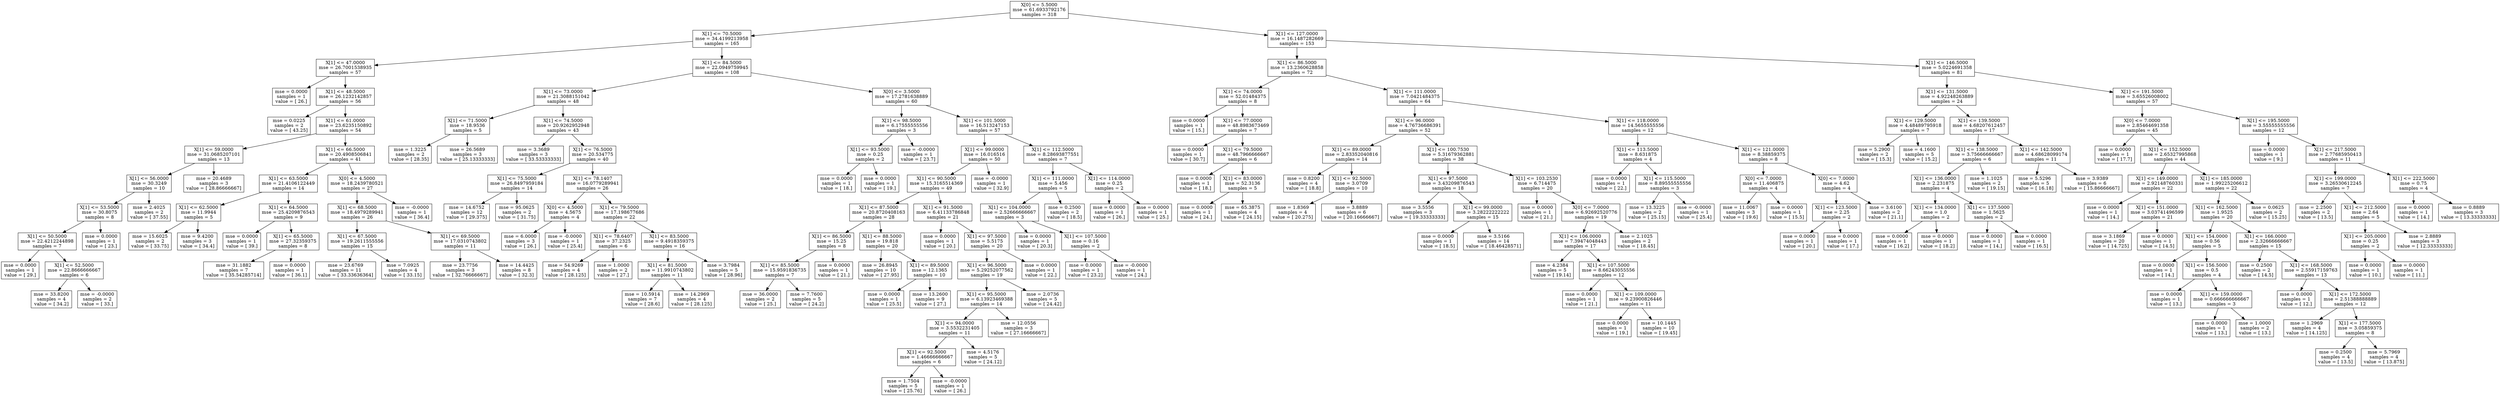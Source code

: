 digraph Tree {
0 [label="X[0] <= 5.5000\nmse = 61.6933792176\nsamples = 318", shape="box"] ;
1 [label="X[1] <= 70.5000\nmse = 34.4199213958\nsamples = 165", shape="box"] ;
0 -> 1 ;
2 [label="X[1] <= 47.0000\nmse = 26.7001538935\nsamples = 57", shape="box"] ;
1 -> 2 ;
3 [label="mse = 0.0000\nsamples = 1\nvalue = [ 26.]", shape="box"] ;
2 -> 3 ;
4 [label="X[1] <= 48.5000\nmse = 26.1232142857\nsamples = 56", shape="box"] ;
2 -> 4 ;
5 [label="mse = 0.0225\nsamples = 2\nvalue = [ 43.25]", shape="box"] ;
4 -> 5 ;
6 [label="X[1] <= 61.0000\nmse = 23.6235150892\nsamples = 54", shape="box"] ;
4 -> 6 ;
7 [label="X[1] <= 59.0000\nmse = 31.0685207101\nsamples = 13", shape="box"] ;
6 -> 7 ;
8 [label="X[1] <= 56.0000\nmse = 30.3249\nsamples = 10", shape="box"] ;
7 -> 8 ;
9 [label="X[1] <= 53.5000\nmse = 30.8075\nsamples = 8", shape="box"] ;
8 -> 9 ;
10 [label="X[1] <= 50.5000\nmse = 22.4212244898\nsamples = 7", shape="box"] ;
9 -> 10 ;
11 [label="mse = 0.0000\nsamples = 1\nvalue = [ 29.]", shape="box"] ;
10 -> 11 ;
12 [label="X[1] <= 52.5000\nmse = 22.8666666667\nsamples = 6", shape="box"] ;
10 -> 12 ;
13 [label="mse = 33.8200\nsamples = 4\nvalue = [ 34.2]", shape="box"] ;
12 -> 13 ;
14 [label="mse = -0.0000\nsamples = 2\nvalue = [ 33.]", shape="box"] ;
12 -> 14 ;
15 [label="mse = 0.0000\nsamples = 1\nvalue = [ 23.]", shape="box"] ;
9 -> 15 ;
16 [label="mse = 2.4025\nsamples = 2\nvalue = [ 37.55]", shape="box"] ;
8 -> 16 ;
17 [label="mse = 20.4689\nsamples = 3\nvalue = [ 28.86666667]", shape="box"] ;
7 -> 17 ;
18 [label="X[1] <= 66.5000\nmse = 20.4908506841\nsamples = 41", shape="box"] ;
6 -> 18 ;
19 [label="X[1] <= 63.5000\nmse = 21.4106122449\nsamples = 14", shape="box"] ;
18 -> 19 ;
20 [label="X[1] <= 62.5000\nmse = 11.9944\nsamples = 5", shape="box"] ;
19 -> 20 ;
21 [label="mse = 15.6025\nsamples = 2\nvalue = [ 33.75]", shape="box"] ;
20 -> 21 ;
22 [label="mse = 9.4200\nsamples = 3\nvalue = [ 34.4]", shape="box"] ;
20 -> 22 ;
23 [label="X[1] <= 64.5000\nmse = 25.4209876543\nsamples = 9", shape="box"] ;
19 -> 23 ;
24 [label="mse = 0.0000\nsamples = 1\nvalue = [ 39.]", shape="box"] ;
23 -> 24 ;
25 [label="X[1] <= 65.5000\nmse = 27.32359375\nsamples = 8", shape="box"] ;
23 -> 25 ;
26 [label="mse = 31.1882\nsamples = 7\nvalue = [ 35.54285714]", shape="box"] ;
25 -> 26 ;
27 [label="mse = 0.0000\nsamples = 1\nvalue = [ 36.1]", shape="box"] ;
25 -> 27 ;
28 [label="X[0] <= 4.5000\nmse = 18.2439780521\nsamples = 27", shape="box"] ;
18 -> 28 ;
29 [label="X[1] <= 68.5000\nmse = 18.4979289941\nsamples = 26", shape="box"] ;
28 -> 29 ;
30 [label="X[1] <= 67.5000\nmse = 19.2611555556\nsamples = 15", shape="box"] ;
29 -> 30 ;
31 [label="mse = 23.6769\nsamples = 11\nvalue = [ 33.33636364]", shape="box"] ;
30 -> 31 ;
32 [label="mse = 7.0925\nsamples = 4\nvalue = [ 33.15]", shape="box"] ;
30 -> 32 ;
33 [label="X[1] <= 69.5000\nmse = 17.0310743802\nsamples = 11", shape="box"] ;
29 -> 33 ;
34 [label="mse = 23.7756\nsamples = 3\nvalue = [ 32.76666667]", shape="box"] ;
33 -> 34 ;
35 [label="mse = 14.4425\nsamples = 8\nvalue = [ 32.3]", shape="box"] ;
33 -> 35 ;
36 [label="mse = -0.0000\nsamples = 1\nvalue = [ 36.4]", shape="box"] ;
28 -> 36 ;
37 [label="X[1] <= 84.5000\nmse = 22.0949759945\nsamples = 108", shape="box"] ;
1 -> 37 ;
38 [label="X[1] <= 73.0000\nmse = 21.3088151042\nsamples = 48", shape="box"] ;
37 -> 38 ;
39 [label="X[1] <= 71.5000\nmse = 18.9536\nsamples = 5", shape="box"] ;
38 -> 39 ;
40 [label="mse = 1.3225\nsamples = 2\nvalue = [ 28.35]", shape="box"] ;
39 -> 40 ;
41 [label="mse = 26.5689\nsamples = 3\nvalue = [ 25.13333333]", shape="box"] ;
39 -> 41 ;
42 [label="X[1] <= 74.5000\nmse = 20.9262952948\nsamples = 43", shape="box"] ;
38 -> 42 ;
43 [label="mse = 3.3689\nsamples = 3\nvalue = [ 33.53333333]", shape="box"] ;
42 -> 43 ;
44 [label="X[1] <= 76.5000\nmse = 20.534775\nsamples = 40", shape="box"] ;
42 -> 44 ;
45 [label="X[1] <= 75.5000\nmse = 26.8497959184\nsamples = 14", shape="box"] ;
44 -> 45 ;
46 [label="mse = 14.6752\nsamples = 12\nvalue = [ 29.375]", shape="box"] ;
45 -> 46 ;
47 [label="mse = 95.0625\nsamples = 2\nvalue = [ 31.75]", shape="box"] ;
45 -> 47 ;
48 [label="X[1] <= 78.1407\nmse = 16.0779289941\nsamples = 26", shape="box"] ;
44 -> 48 ;
49 [label="X[0] <= 4.5000\nmse = 4.5675\nsamples = 4", shape="box"] ;
48 -> 49 ;
50 [label="mse = 6.0000\nsamples = 3\nvalue = [ 26.]", shape="box"] ;
49 -> 50 ;
51 [label="mse = -0.0000\nsamples = 1\nvalue = [ 25.4]", shape="box"] ;
49 -> 51 ;
52 [label="X[1] <= 79.5000\nmse = 17.198677686\nsamples = 22", shape="box"] ;
48 -> 52 ;
53 [label="X[1] <= 78.6407\nmse = 37.2325\nsamples = 6", shape="box"] ;
52 -> 53 ;
54 [label="mse = 54.9269\nsamples = 4\nvalue = [ 28.125]", shape="box"] ;
53 -> 54 ;
55 [label="mse = 1.0000\nsamples = 2\nvalue = [ 27.]", shape="box"] ;
53 -> 55 ;
56 [label="X[1] <= 83.5000\nmse = 9.4918359375\nsamples = 16", shape="box"] ;
52 -> 56 ;
57 [label="X[1] <= 81.5000\nmse = 11.9910743802\nsamples = 11", shape="box"] ;
56 -> 57 ;
58 [label="mse = 10.5914\nsamples = 7\nvalue = [ 28.6]", shape="box"] ;
57 -> 58 ;
59 [label="mse = 14.2969\nsamples = 4\nvalue = [ 28.125]", shape="box"] ;
57 -> 59 ;
60 [label="mse = 3.7984\nsamples = 5\nvalue = [ 28.96]", shape="box"] ;
56 -> 60 ;
61 [label="X[0] <= 3.5000\nmse = 17.2781638889\nsamples = 60", shape="box"] ;
37 -> 61 ;
62 [label="X[1] <= 98.5000\nmse = 6.17555555556\nsamples = 3", shape="box"] ;
61 -> 62 ;
63 [label="X[1] <= 93.5000\nmse = 0.25\nsamples = 2", shape="box"] ;
62 -> 63 ;
64 [label="mse = 0.0000\nsamples = 1\nvalue = [ 18.]", shape="box"] ;
63 -> 64 ;
65 [label="mse = 0.0000\nsamples = 1\nvalue = [ 19.]", shape="box"] ;
63 -> 65 ;
66 [label="mse = -0.0000\nsamples = 1\nvalue = [ 23.7]", shape="box"] ;
62 -> 66 ;
67 [label="X[1] <= 101.5000\nmse = 16.513247153\nsamples = 57", shape="box"] ;
61 -> 67 ;
68 [label="X[1] <= 99.0000\nmse = 16.016516\nsamples = 50", shape="box"] ;
67 -> 68 ;
69 [label="X[1] <= 90.5000\nmse = 15.3165514369\nsamples = 49", shape="box"] ;
68 -> 69 ;
70 [label="X[1] <= 87.5000\nmse = 20.8720408163\nsamples = 28", shape="box"] ;
69 -> 70 ;
71 [label="X[1] <= 86.5000\nmse = 15.25\nsamples = 8", shape="box"] ;
70 -> 71 ;
72 [label="X[1] <= 85.5000\nmse = 15.9591836735\nsamples = 7", shape="box"] ;
71 -> 72 ;
73 [label="mse = 36.0000\nsamples = 2\nvalue = [ 25.]", shape="box"] ;
72 -> 73 ;
74 [label="mse = 7.7600\nsamples = 5\nvalue = [ 24.2]", shape="box"] ;
72 -> 74 ;
75 [label="mse = 0.0000\nsamples = 1\nvalue = [ 21.]", shape="box"] ;
71 -> 75 ;
76 [label="X[1] <= 88.5000\nmse = 19.818\nsamples = 20", shape="box"] ;
70 -> 76 ;
77 [label="mse = 26.8945\nsamples = 10\nvalue = [ 27.95]", shape="box"] ;
76 -> 77 ;
78 [label="X[1] <= 89.5000\nmse = 12.1365\nsamples = 10", shape="box"] ;
76 -> 78 ;
79 [label="mse = 0.0000\nsamples = 1\nvalue = [ 25.5]", shape="box"] ;
78 -> 79 ;
80 [label="mse = 13.2600\nsamples = 9\nvalue = [ 27.]", shape="box"] ;
78 -> 80 ;
81 [label="X[1] <= 91.5000\nmse = 6.41133786848\nsamples = 21", shape="box"] ;
69 -> 81 ;
82 [label="mse = 0.0000\nsamples = 1\nvalue = [ 20.]", shape="box"] ;
81 -> 82 ;
83 [label="X[1] <= 97.5000\nmse = 5.5175\nsamples = 20", shape="box"] ;
81 -> 83 ;
84 [label="X[1] <= 96.5000\nmse = 5.29252077562\nsamples = 19", shape="box"] ;
83 -> 84 ;
85 [label="X[1] <= 95.5000\nmse = 6.13923469388\nsamples = 14", shape="box"] ;
84 -> 85 ;
86 [label="X[1] <= 94.0000\nmse = 3.5532231405\nsamples = 11", shape="box"] ;
85 -> 86 ;
87 [label="X[1] <= 92.5000\nmse = 1.46666666667\nsamples = 6", shape="box"] ;
86 -> 87 ;
88 [label="mse = 1.7504\nsamples = 5\nvalue = [ 25.76]", shape="box"] ;
87 -> 88 ;
89 [label="mse = -0.0000\nsamples = 1\nvalue = [ 26.]", shape="box"] ;
87 -> 89 ;
90 [label="mse = 4.5176\nsamples = 5\nvalue = [ 24.12]", shape="box"] ;
86 -> 90 ;
91 [label="mse = 12.0556\nsamples = 3\nvalue = [ 27.16666667]", shape="box"] ;
85 -> 91 ;
92 [label="mse = 2.0736\nsamples = 5\nvalue = [ 24.42]", shape="box"] ;
84 -> 92 ;
93 [label="mse = 0.0000\nsamples = 1\nvalue = [ 22.]", shape="box"] ;
83 -> 93 ;
94 [label="mse = -0.0000\nsamples = 1\nvalue = [ 32.9]", shape="box"] ;
68 -> 94 ;
95 [label="X[1] <= 112.5000\nmse = 8.28693877551\nsamples = 7", shape="box"] ;
67 -> 95 ;
96 [label="X[1] <= 111.0000\nmse = 5.456\nsamples = 5", shape="box"] ;
95 -> 96 ;
97 [label="X[1] <= 104.0000\nmse = 2.52666666667\nsamples = 3", shape="box"] ;
96 -> 97 ;
98 [label="mse = 0.0000\nsamples = 1\nvalue = [ 20.3]", shape="box"] ;
97 -> 98 ;
99 [label="X[1] <= 107.5000\nmse = 0.16\nsamples = 2", shape="box"] ;
97 -> 99 ;
100 [label="mse = 0.0000\nsamples = 1\nvalue = [ 23.2]", shape="box"] ;
99 -> 100 ;
101 [label="mse = -0.0000\nsamples = 1\nvalue = [ 24.]", shape="box"] ;
99 -> 101 ;
102 [label="mse = 0.2500\nsamples = 2\nvalue = [ 18.5]", shape="box"] ;
96 -> 102 ;
103 [label="X[1] <= 114.0000\nmse = 0.25\nsamples = 2", shape="box"] ;
95 -> 103 ;
104 [label="mse = 0.0000\nsamples = 1\nvalue = [ 26.]", shape="box"] ;
103 -> 104 ;
105 [label="mse = 0.0000\nsamples = 1\nvalue = [ 25.]", shape="box"] ;
103 -> 105 ;
106 [label="X[1] <= 127.0000\nmse = 16.1487282669\nsamples = 153", shape="box"] ;
0 -> 106 ;
107 [label="X[1] <= 86.5000\nmse = 13.2360628858\nsamples = 72", shape="box"] ;
106 -> 107 ;
108 [label="X[1] <= 74.0000\nmse = 52.01484375\nsamples = 8", shape="box"] ;
107 -> 108 ;
109 [label="mse = 0.0000\nsamples = 1\nvalue = [ 15.]", shape="box"] ;
108 -> 109 ;
110 [label="X[1] <= 77.0000\nmse = 48.8983673469\nsamples = 7", shape="box"] ;
108 -> 110 ;
111 [label="mse = 0.0000\nsamples = 1\nvalue = [ 30.7]", shape="box"] ;
110 -> 111 ;
112 [label="X[1] <= 79.5000\nmse = 48.7966666667\nsamples = 6", shape="box"] ;
110 -> 112 ;
113 [label="mse = 0.0000\nsamples = 1\nvalue = [ 18.]", shape="box"] ;
112 -> 113 ;
114 [label="X[1] <= 83.0000\nmse = 52.3136\nsamples = 5", shape="box"] ;
112 -> 114 ;
115 [label="mse = 0.0000\nsamples = 1\nvalue = [ 24.]", shape="box"] ;
114 -> 115 ;
116 [label="mse = 65.3875\nsamples = 4\nvalue = [ 24.15]", shape="box"] ;
114 -> 116 ;
117 [label="X[1] <= 111.0000\nmse = 7.0421484375\nsamples = 64", shape="box"] ;
107 -> 117 ;
118 [label="X[1] <= 96.0000\nmse = 4.76736686391\nsamples = 52", shape="box"] ;
117 -> 118 ;
119 [label="X[1] <= 89.0000\nmse = 2.83352040816\nsamples = 14", shape="box"] ;
118 -> 119 ;
120 [label="mse = 0.8200\nsamples = 4\nvalue = [ 18.8]", shape="box"] ;
119 -> 120 ;
121 [label="X[1] <= 92.5000\nmse = 3.0709\nsamples = 10", shape="box"] ;
119 -> 121 ;
122 [label="mse = 1.8369\nsamples = 4\nvalue = [ 20.275]", shape="box"] ;
121 -> 122 ;
123 [label="mse = 3.8889\nsamples = 6\nvalue = [ 20.16666667]", shape="box"] ;
121 -> 123 ;
124 [label="X[1] <= 100.7530\nmse = 5.31679362881\nsamples = 38", shape="box"] ;
118 -> 124 ;
125 [label="X[1] <= 97.5000\nmse = 3.43209876543\nsamples = 18", shape="box"] ;
124 -> 125 ;
126 [label="mse = 3.5556\nsamples = 3\nvalue = [ 19.33333333]", shape="box"] ;
125 -> 126 ;
127 [label="X[1] <= 99.0000\nmse = 3.28222222222\nsamples = 15", shape="box"] ;
125 -> 127 ;
128 [label="mse = 0.0000\nsamples = 1\nvalue = [ 18.5]", shape="box"] ;
127 -> 128 ;
129 [label="mse = 3.5166\nsamples = 14\nvalue = [ 18.46428571]", shape="box"] ;
127 -> 129 ;
130 [label="X[1] <= 103.2530\nmse = 6.714475\nsamples = 20", shape="box"] ;
124 -> 130 ;
131 [label="mse = 0.0000\nsamples = 1\nvalue = [ 21.]", shape="box"] ;
130 -> 131 ;
132 [label="X[0] <= 7.0000\nmse = 6.92692520776\nsamples = 19", shape="box"] ;
130 -> 132 ;
133 [label="X[1] <= 106.0000\nmse = 7.39474048443\nsamples = 17", shape="box"] ;
132 -> 133 ;
134 [label="mse = 4.2384\nsamples = 5\nvalue = [ 19.14]", shape="box"] ;
133 -> 134 ;
135 [label="X[1] <= 107.5000\nmse = 8.66243055556\nsamples = 12", shape="box"] ;
133 -> 135 ;
136 [label="mse = 0.0000\nsamples = 1\nvalue = [ 21.]", shape="box"] ;
135 -> 136 ;
137 [label="X[1] <= 109.0000\nmse = 9.23900826446\nsamples = 11", shape="box"] ;
135 -> 137 ;
138 [label="mse = 0.0000\nsamples = 1\nvalue = [ 19.]", shape="box"] ;
137 -> 138 ;
139 [label="mse = 10.1445\nsamples = 10\nvalue = [ 19.45]", shape="box"] ;
137 -> 139 ;
140 [label="mse = 2.1025\nsamples = 2\nvalue = [ 18.45]", shape="box"] ;
132 -> 140 ;
141 [label="X[1] <= 118.0000\nmse = 14.5655555556\nsamples = 12", shape="box"] ;
117 -> 141 ;
142 [label="X[1] <= 113.5000\nmse = 8.631875\nsamples = 4", shape="box"] ;
141 -> 142 ;
143 [label="mse = 0.0000\nsamples = 1\nvalue = [ 22.]", shape="box"] ;
142 -> 143 ;
144 [label="X[1] <= 115.5000\nmse = 8.89555555556\nsamples = 3", shape="box"] ;
142 -> 144 ;
145 [label="mse = 13.3225\nsamples = 2\nvalue = [ 25.15]", shape="box"] ;
144 -> 145 ;
146 [label="mse = -0.0000\nsamples = 1\nvalue = [ 25.4]", shape="box"] ;
144 -> 146 ;
147 [label="X[1] <= 121.0000\nmse = 8.38859375\nsamples = 8", shape="box"] ;
141 -> 147 ;
148 [label="X[0] <= 7.0000\nmse = 11.406875\nsamples = 4", shape="box"] ;
147 -> 148 ;
149 [label="mse = 11.0067\nsamples = 3\nvalue = [ 19.6]", shape="box"] ;
148 -> 149 ;
150 [label="mse = 0.0000\nsamples = 1\nvalue = [ 15.5]", shape="box"] ;
148 -> 150 ;
151 [label="X[0] <= 7.0000\nmse = 4.62\nsamples = 4", shape="box"] ;
147 -> 151 ;
152 [label="X[1] <= 123.5000\nmse = 2.25\nsamples = 2", shape="box"] ;
151 -> 152 ;
153 [label="mse = 0.0000\nsamples = 1\nvalue = [ 20.]", shape="box"] ;
152 -> 153 ;
154 [label="mse = 0.0000\nsamples = 1\nvalue = [ 17.]", shape="box"] ;
152 -> 154 ;
155 [label="mse = 3.6100\nsamples = 2\nvalue = [ 21.1]", shape="box"] ;
151 -> 155 ;
156 [label="X[1] <= 146.5000\nmse = 5.0224691358\nsamples = 81", shape="box"] ;
106 -> 156 ;
157 [label="X[1] <= 131.5000\nmse = 4.92248263889\nsamples = 24", shape="box"] ;
156 -> 157 ;
158 [label="X[1] <= 129.5000\nmse = 4.48489795918\nsamples = 7", shape="box"] ;
157 -> 158 ;
159 [label="mse = 5.2900\nsamples = 2\nvalue = [ 15.3]", shape="box"] ;
158 -> 159 ;
160 [label="mse = 4.1600\nsamples = 5\nvalue = [ 15.2]", shape="box"] ;
158 -> 160 ;
161 [label="X[1] <= 139.5000\nmse = 4.68207612457\nsamples = 17", shape="box"] ;
157 -> 161 ;
162 [label="X[1] <= 138.5000\nmse = 3.75666666667\nsamples = 6", shape="box"] ;
161 -> 162 ;
163 [label="X[1] <= 136.0000\nmse = 2.231875\nsamples = 4", shape="box"] ;
162 -> 163 ;
164 [label="X[1] <= 134.0000\nmse = 1.0\nsamples = 2", shape="box"] ;
163 -> 164 ;
165 [label="mse = 0.0000\nsamples = 1\nvalue = [ 16.2]", shape="box"] ;
164 -> 165 ;
166 [label="mse = 0.0000\nsamples = 1\nvalue = [ 18.2]", shape="box"] ;
164 -> 166 ;
167 [label="X[1] <= 137.5000\nmse = 1.5625\nsamples = 2", shape="box"] ;
163 -> 167 ;
168 [label="mse = 0.0000\nsamples = 1\nvalue = [ 14.]", shape="box"] ;
167 -> 168 ;
169 [label="mse = 0.0000\nsamples = 1\nvalue = [ 16.5]", shape="box"] ;
167 -> 169 ;
170 [label="mse = 1.1025\nsamples = 2\nvalue = [ 19.15]", shape="box"] ;
162 -> 170 ;
171 [label="X[1] <= 142.5000\nmse = 4.68628099174\nsamples = 11", shape="box"] ;
161 -> 171 ;
172 [label="mse = 5.5296\nsamples = 5\nvalue = [ 16.18]", shape="box"] ;
171 -> 172 ;
173 [label="mse = 3.9389\nsamples = 6\nvalue = [ 15.86666667]", shape="box"] ;
171 -> 173 ;
174 [label="X[1] <= 191.5000\nmse = 3.65526008002\nsamples = 57", shape="box"] ;
156 -> 174 ;
175 [label="X[0] <= 7.0000\nmse = 2.85464691358\nsamples = 45", shape="box"] ;
174 -> 175 ;
176 [label="mse = 0.0000\nsamples = 1\nvalue = [ 17.7]", shape="box"] ;
175 -> 176 ;
177 [label="X[1] <= 152.5000\nmse = 2.65327995868\nsamples = 44", shape="box"] ;
175 -> 177 ;
178 [label="X[1] <= 149.0000\nmse = 2.92148760331\nsamples = 22", shape="box"] ;
177 -> 178 ;
179 [label="mse = 0.0000\nsamples = 1\nvalue = [ 14.]", shape="box"] ;
178 -> 179 ;
180 [label="X[1] <= 151.0000\nmse = 3.03741496599\nsamples = 21", shape="box"] ;
178 -> 180 ;
181 [label="mse = 3.1869\nsamples = 20\nvalue = [ 14.725]", shape="box"] ;
180 -> 181 ;
182 [label="mse = 0.0000\nsamples = 1\nvalue = [ 14.5]", shape="box"] ;
180 -> 182 ;
183 [label="X[1] <= 185.0000\nmse = 1.99225206612\nsamples = 22", shape="box"] ;
177 -> 183 ;
184 [label="X[1] <= 162.5000\nmse = 1.9525\nsamples = 20", shape="box"] ;
183 -> 184 ;
185 [label="X[1] <= 154.0000\nmse = 0.56\nsamples = 5", shape="box"] ;
184 -> 185 ;
186 [label="mse = 0.0000\nsamples = 1\nvalue = [ 14.]", shape="box"] ;
185 -> 186 ;
187 [label="X[1] <= 156.5000\nmse = 0.5\nsamples = 4", shape="box"] ;
185 -> 187 ;
188 [label="mse = 0.0000\nsamples = 1\nvalue = [ 13.]", shape="box"] ;
187 -> 188 ;
189 [label="X[1] <= 159.0000\nmse = 0.666666666667\nsamples = 3", shape="box"] ;
187 -> 189 ;
190 [label="mse = 0.0000\nsamples = 1\nvalue = [ 13.]", shape="box"] ;
189 -> 190 ;
191 [label="mse = 1.0000\nsamples = 2\nvalue = [ 13.]", shape="box"] ;
189 -> 191 ;
192 [label="X[1] <= 166.0000\nmse = 2.32666666667\nsamples = 15", shape="box"] ;
184 -> 192 ;
193 [label="mse = 0.2500\nsamples = 2\nvalue = [ 14.5]", shape="box"] ;
192 -> 193 ;
194 [label="X[1] <= 168.5000\nmse = 2.55917159763\nsamples = 13", shape="box"] ;
192 -> 194 ;
195 [label="mse = 0.0000\nsamples = 1\nvalue = [ 12.]", shape="box"] ;
194 -> 195 ;
196 [label="X[1] <= 172.5000\nmse = 2.51388888889\nsamples = 12", shape="box"] ;
194 -> 196 ;
197 [label="mse = 1.2969\nsamples = 4\nvalue = [ 14.125]", shape="box"] ;
196 -> 197 ;
198 [label="X[1] <= 177.5000\nmse = 3.05859375\nsamples = 8", shape="box"] ;
196 -> 198 ;
199 [label="mse = 0.2500\nsamples = 4\nvalue = [ 13.5]", shape="box"] ;
198 -> 199 ;
200 [label="mse = 5.7969\nsamples = 4\nvalue = [ 13.875]", shape="box"] ;
198 -> 200 ;
201 [label="mse = 0.0625\nsamples = 2\nvalue = [ 15.25]", shape="box"] ;
183 -> 201 ;
202 [label="X[1] <= 195.5000\nmse = 3.55555555556\nsamples = 12", shape="box"] ;
174 -> 202 ;
203 [label="mse = 0.0000\nsamples = 1\nvalue = [ 9.]", shape="box"] ;
202 -> 203 ;
204 [label="X[1] <= 217.5000\nmse = 2.77685950413\nsamples = 11", shape="box"] ;
202 -> 204 ;
205 [label="X[1] <= 199.0000\nmse = 3.26530612245\nsamples = 7", shape="box"] ;
204 -> 205 ;
206 [label="mse = 2.2500\nsamples = 2\nvalue = [ 13.5]", shape="box"] ;
205 -> 206 ;
207 [label="X[1] <= 212.5000\nmse = 2.64\nsamples = 5", shape="box"] ;
205 -> 207 ;
208 [label="X[1] <= 205.0000\nmse = 0.25\nsamples = 2", shape="box"] ;
207 -> 208 ;
209 [label="mse = 0.0000\nsamples = 1\nvalue = [ 10.]", shape="box"] ;
208 -> 209 ;
210 [label="mse = 0.0000\nsamples = 1\nvalue = [ 11.]", shape="box"] ;
208 -> 210 ;
211 [label="mse = 2.8889\nsamples = 3\nvalue = [ 12.33333333]", shape="box"] ;
207 -> 211 ;
212 [label="X[1] <= 222.5000\nmse = 0.75\nsamples = 4", shape="box"] ;
204 -> 212 ;
213 [label="mse = 0.0000\nsamples = 1\nvalue = [ 14.]", shape="box"] ;
212 -> 213 ;
214 [label="mse = 0.8889\nsamples = 3\nvalue = [ 13.33333333]", shape="box"] ;
212 -> 214 ;
}